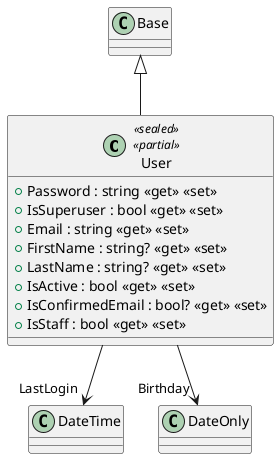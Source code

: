 @startuml
class User <<sealed>> <<partial>> {
    + Password : string <<get>> <<set>>
    + IsSuperuser : bool <<get>> <<set>>
    + Email : string <<get>> <<set>>
    + FirstName : string? <<get>> <<set>>
    + LastName : string? <<get>> <<set>>
    + IsActive : bool <<get>> <<set>>
    + IsConfirmedEmail : bool? <<get>> <<set>>
    + IsStaff : bool <<get>> <<set>>
}
Base <|-- User
User --> "LastLogin" DateTime
User --> "Birthday" DateOnly
@enduml
